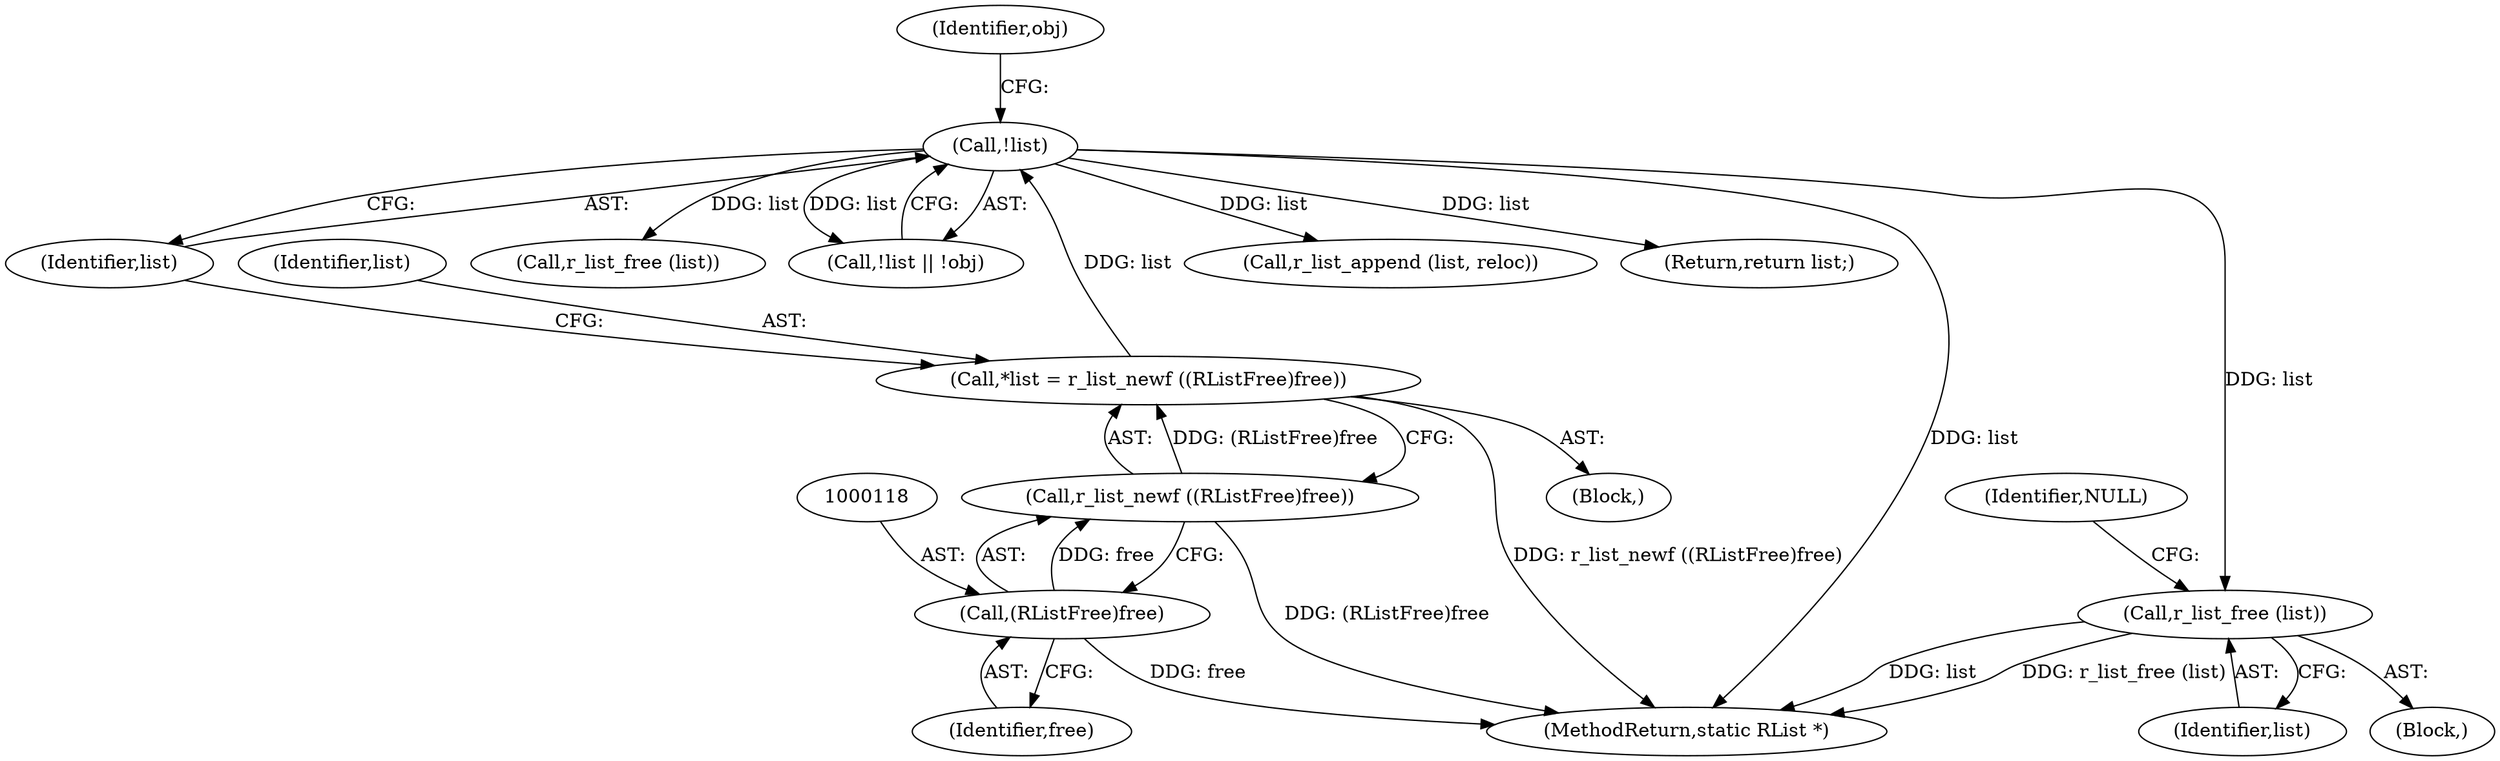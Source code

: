 digraph "0_radare2_72794dc3523bbd5bb370de3c5857cb736c387e18_0@API" {
"1000131" [label="(Call,r_list_free (list))"];
"1000126" [label="(Call,!list)"];
"1000114" [label="(Call,*list = r_list_newf ((RListFree)free))"];
"1000116" [label="(Call,r_list_newf ((RListFree)free))"];
"1000117" [label="(Call,(RListFree)free)"];
"1000115" [label="(Identifier,list)"];
"1000129" [label="(Identifier,obj)"];
"1000134" [label="(Identifier,NULL)"];
"1000564" [label="(Call,r_list_free (list))"];
"1000131" [label="(Call,r_list_free (list))"];
"1000132" [label="(Identifier,list)"];
"1000126" [label="(Call,!list)"];
"1000125" [label="(Call,!list || !obj)"];
"1000127" [label="(Identifier,list)"];
"1000114" [label="(Call,*list = r_list_newf ((RListFree)free))"];
"1000117" [label="(Call,(RListFree)free)"];
"1000551" [label="(Call,r_list_append (list, reloc))"];
"1000561" [label="(Return,return list;)"];
"1000102" [label="(Block,)"];
"1000119" [label="(Identifier,free)"];
"1000116" [label="(Call,r_list_newf ((RListFree)free))"];
"1000130" [label="(Block,)"];
"1000568" [label="(MethodReturn,static RList *)"];
"1000131" -> "1000130"  [label="AST: "];
"1000131" -> "1000132"  [label="CFG: "];
"1000132" -> "1000131"  [label="AST: "];
"1000134" -> "1000131"  [label="CFG: "];
"1000131" -> "1000568"  [label="DDG: list"];
"1000131" -> "1000568"  [label="DDG: r_list_free (list)"];
"1000126" -> "1000131"  [label="DDG: list"];
"1000126" -> "1000125"  [label="AST: "];
"1000126" -> "1000127"  [label="CFG: "];
"1000127" -> "1000126"  [label="AST: "];
"1000129" -> "1000126"  [label="CFG: "];
"1000125" -> "1000126"  [label="CFG: "];
"1000126" -> "1000568"  [label="DDG: list"];
"1000126" -> "1000125"  [label="DDG: list"];
"1000114" -> "1000126"  [label="DDG: list"];
"1000126" -> "1000551"  [label="DDG: list"];
"1000126" -> "1000561"  [label="DDG: list"];
"1000126" -> "1000564"  [label="DDG: list"];
"1000114" -> "1000102"  [label="AST: "];
"1000114" -> "1000116"  [label="CFG: "];
"1000115" -> "1000114"  [label="AST: "];
"1000116" -> "1000114"  [label="AST: "];
"1000127" -> "1000114"  [label="CFG: "];
"1000114" -> "1000568"  [label="DDG: r_list_newf ((RListFree)free)"];
"1000116" -> "1000114"  [label="DDG: (RListFree)free"];
"1000116" -> "1000117"  [label="CFG: "];
"1000117" -> "1000116"  [label="AST: "];
"1000116" -> "1000568"  [label="DDG: (RListFree)free"];
"1000117" -> "1000116"  [label="DDG: free"];
"1000117" -> "1000119"  [label="CFG: "];
"1000118" -> "1000117"  [label="AST: "];
"1000119" -> "1000117"  [label="AST: "];
"1000117" -> "1000568"  [label="DDG: free"];
}
